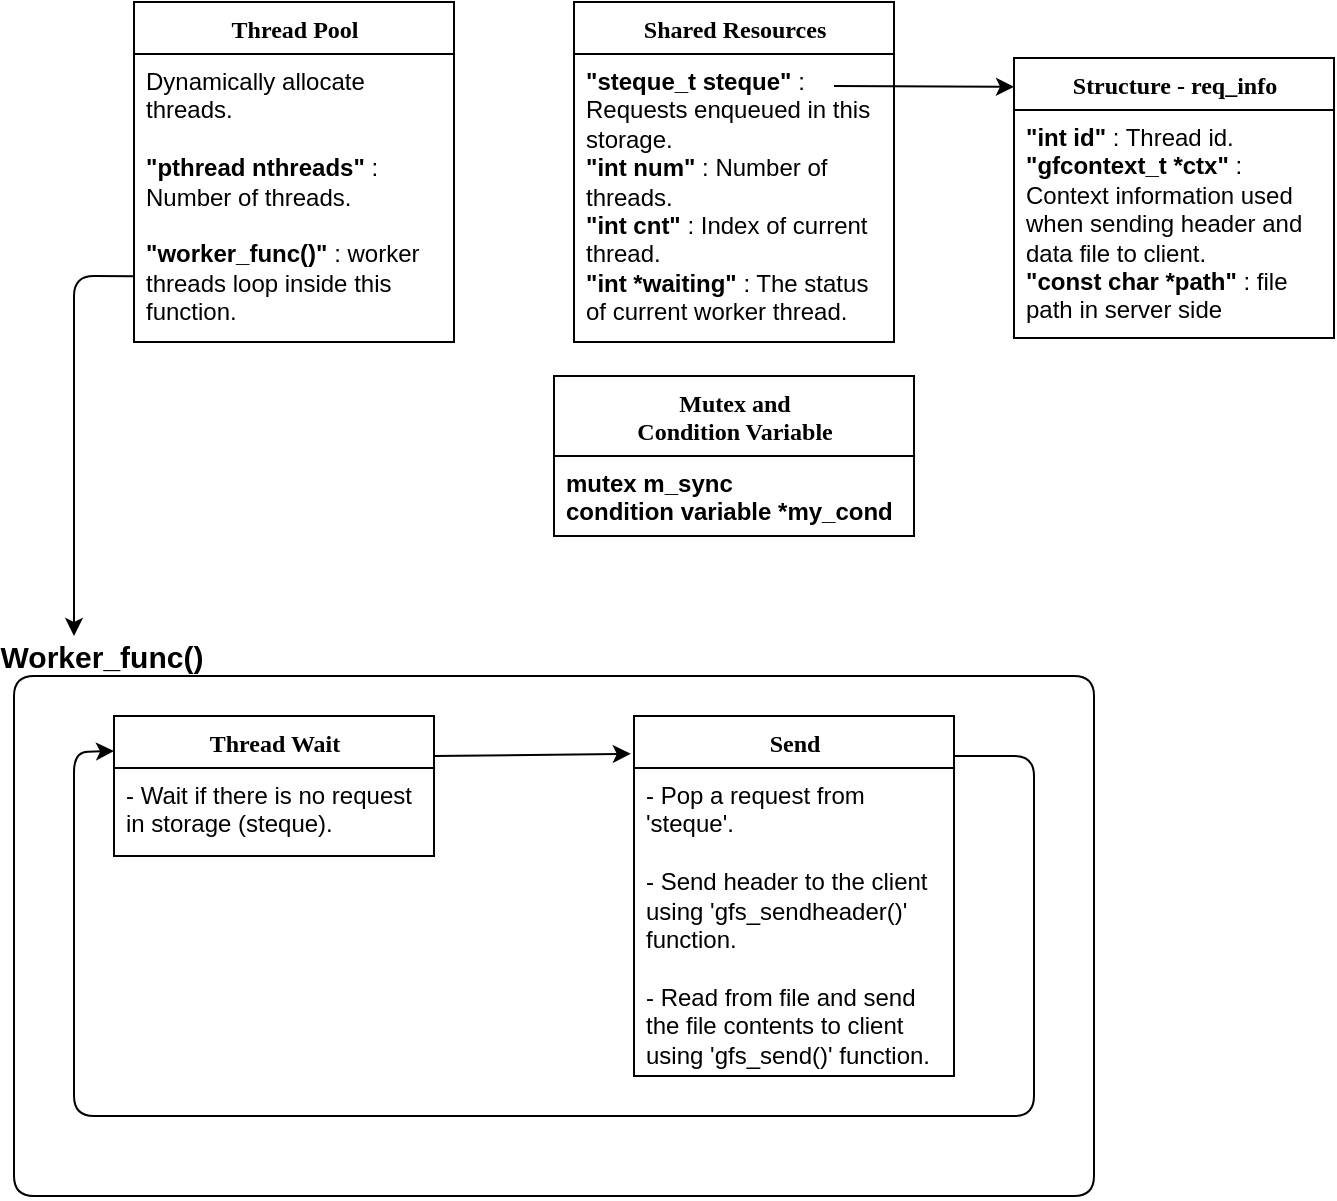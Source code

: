 <mxfile version="14.3.2" type="github">
  <diagram name="Page-1" id="9f46799a-70d6-7492-0946-bef42562c5a5">
    <mxGraphModel dx="705" dy="425" grid="1" gridSize="10" guides="1" tooltips="1" connect="1" arrows="1" fold="1" page="1" pageScale="1" pageWidth="1100" pageHeight="850" background="#ffffff" math="0" shadow="0">
      <root>
        <mxCell id="0" />
        <mxCell id="1" parent="0" />
        <mxCell id="78961159f06e98e8-17" value="Thread Pool" style="swimlane;html=1;fontStyle=1;align=center;verticalAlign=top;childLayout=stackLayout;horizontal=1;startSize=26;horizontalStack=0;resizeParent=1;resizeLast=0;collapsible=1;marginBottom=0;swimlaneFillColor=#ffffff;rounded=0;shadow=0;comic=0;labelBackgroundColor=none;strokeWidth=1;fillColor=none;fontFamily=Verdana;fontSize=12" parent="1" vertex="1">
          <mxGeometry x="90" y="83" width="160" height="170" as="geometry" />
        </mxCell>
        <mxCell id="78961159f06e98e8-21" value="Dynamically allocate threads.&lt;br&gt;&lt;br&gt;&lt;b&gt;&quot;pthread nthreads&quot;&lt;/b&gt; : Number of threads.&lt;br&gt;&lt;br&gt;&lt;b&gt;&quot;worker_func()&quot;&lt;/b&gt; : worker threads loop inside this function." style="text;html=1;strokeColor=none;fillColor=none;align=left;verticalAlign=top;spacingLeft=4;spacingRight=4;whiteSpace=wrap;overflow=hidden;rotatable=0;points=[[0,0.5],[1,0.5]];portConstraint=eastwest;" parent="78961159f06e98e8-17" vertex="1">
          <mxGeometry y="26" width="160" height="144" as="geometry" />
        </mxCell>
        <mxCell id="bvrEzh-9IHcxVxrKS4RD-1" value="Shared Resources" style="swimlane;html=1;fontStyle=1;align=center;verticalAlign=top;childLayout=stackLayout;horizontal=1;startSize=26;horizontalStack=0;resizeParent=1;resizeLast=0;collapsible=1;marginBottom=0;swimlaneFillColor=#ffffff;rounded=0;shadow=0;comic=0;labelBackgroundColor=none;strokeWidth=1;fillColor=none;fontFamily=Verdana;fontSize=12" vertex="1" parent="1">
          <mxGeometry x="310" y="83" width="160" height="170" as="geometry" />
        </mxCell>
        <mxCell id="bvrEzh-9IHcxVxrKS4RD-7" value="" style="endArrow=classic;html=1;entryX=0;entryY=0.103;entryDx=0;entryDy=0;entryPerimeter=0;" edge="1" parent="bvrEzh-9IHcxVxrKS4RD-1" target="bvrEzh-9IHcxVxrKS4RD-5">
          <mxGeometry width="50" height="50" relative="1" as="geometry">
            <mxPoint x="130" y="42" as="sourcePoint" />
            <mxPoint x="180" y="-8" as="targetPoint" />
          </mxGeometry>
        </mxCell>
        <mxCell id="bvrEzh-9IHcxVxrKS4RD-2" value="&lt;b&gt;&quot;steque_t steque&quot; &lt;/b&gt;: Requests enqueued in this storage.&lt;br&gt;&lt;b&gt;&quot;int num&quot;&lt;/b&gt; : Number of threads.&lt;br&gt;&lt;b&gt;&quot;int cnt&quot;&lt;/b&gt; : Index of current thread.&lt;br&gt;&lt;b&gt;&quot;int *waiting&quot;&lt;/b&gt; : The status of current worker thread.&lt;br&gt;" style="text;html=1;strokeColor=none;fillColor=none;align=left;verticalAlign=top;spacingLeft=4;spacingRight=4;whiteSpace=wrap;overflow=hidden;rotatable=0;points=[[0,0.5],[1,0.5]];portConstraint=eastwest;" vertex="1" parent="bvrEzh-9IHcxVxrKS4RD-1">
          <mxGeometry y="26" width="160" height="144" as="geometry" />
        </mxCell>
        <mxCell id="bvrEzh-9IHcxVxrKS4RD-3" value="Mutex and &lt;br&gt;Condition Variable" style="swimlane;html=1;fontStyle=1;align=center;verticalAlign=top;childLayout=stackLayout;horizontal=1;startSize=40;horizontalStack=0;resizeParent=1;resizeLast=0;collapsible=1;marginBottom=0;swimlaneFillColor=#ffffff;rounded=0;shadow=0;comic=0;labelBackgroundColor=none;strokeWidth=1;fillColor=none;fontFamily=Verdana;fontSize=12" vertex="1" parent="1">
          <mxGeometry x="300" y="270" width="180" height="80" as="geometry" />
        </mxCell>
        <mxCell id="bvrEzh-9IHcxVxrKS4RD-4" value="&lt;b&gt;mutex m_sync&lt;br&gt;condition variable *my_cond&lt;br&gt;&lt;/b&gt;" style="text;html=1;strokeColor=none;fillColor=none;align=left;verticalAlign=top;spacingLeft=4;spacingRight=4;whiteSpace=wrap;overflow=hidden;rotatable=0;points=[[0,0.5],[1,0.5]];portConstraint=eastwest;" vertex="1" parent="bvrEzh-9IHcxVxrKS4RD-3">
          <mxGeometry y="40" width="180" height="40" as="geometry" />
        </mxCell>
        <mxCell id="bvrEzh-9IHcxVxrKS4RD-5" value="Structure - req_info" style="swimlane;html=1;fontStyle=1;align=center;verticalAlign=top;childLayout=stackLayout;horizontal=1;startSize=26;horizontalStack=0;resizeParent=1;resizeLast=0;collapsible=1;marginBottom=0;swimlaneFillColor=#ffffff;rounded=0;shadow=0;comic=0;labelBackgroundColor=none;strokeWidth=1;fillColor=none;fontFamily=Verdana;fontSize=12" vertex="1" parent="1">
          <mxGeometry x="530" y="111" width="160" height="140" as="geometry" />
        </mxCell>
        <mxCell id="bvrEzh-9IHcxVxrKS4RD-6" value="&lt;b&gt;&quot;int id&quot;&lt;/b&gt; : Thread id.&lt;br&gt;&lt;b&gt;&quot;gfcontext_t *ctx&quot;&lt;/b&gt;&amp;nbsp;: Context information used when sending header and data file to client.&lt;br&gt;&lt;b&gt;&quot;const char *path&quot;&lt;/b&gt; : file path in server side" style="text;html=1;strokeColor=none;fillColor=none;align=left;verticalAlign=top;spacingLeft=4;spacingRight=4;whiteSpace=wrap;overflow=hidden;rotatable=0;points=[[0,0.5],[1,0.5]];portConstraint=eastwest;" vertex="1" parent="bvrEzh-9IHcxVxrKS4RD-5">
          <mxGeometry y="26" width="160" height="114" as="geometry" />
        </mxCell>
        <mxCell id="bvrEzh-9IHcxVxrKS4RD-8" value="" style="endArrow=classic;html=1;exitX=0.002;exitY=0.772;exitDx=0;exitDy=0;exitPerimeter=0;" edge="1" parent="1" source="78961159f06e98e8-21">
          <mxGeometry width="50" height="50" relative="1" as="geometry">
            <mxPoint x="50" y="345" as="sourcePoint" />
            <mxPoint x="60" y="400" as="targetPoint" />
            <Array as="points">
              <mxPoint x="60" y="220" />
            </Array>
          </mxGeometry>
        </mxCell>
        <mxCell id="bvrEzh-9IHcxVxrKS4RD-9" value="Thread Wait" style="swimlane;html=1;fontStyle=1;align=center;verticalAlign=top;childLayout=stackLayout;horizontal=1;startSize=26;horizontalStack=0;resizeParent=1;resizeLast=0;collapsible=1;marginBottom=0;swimlaneFillColor=#ffffff;rounded=0;shadow=0;comic=0;labelBackgroundColor=none;strokeWidth=1;fillColor=none;fontFamily=Verdana;fontSize=12" vertex="1" parent="1">
          <mxGeometry x="80" y="440" width="160" height="70" as="geometry" />
        </mxCell>
        <mxCell id="bvrEzh-9IHcxVxrKS4RD-10" value="- Wait if there is no request in storage (steque)." style="text;html=1;strokeColor=none;fillColor=none;align=left;verticalAlign=top;spacingLeft=4;spacingRight=4;whiteSpace=wrap;overflow=hidden;rotatable=0;points=[[0,0.5],[1,0.5]];portConstraint=eastwest;" vertex="1" parent="bvrEzh-9IHcxVxrKS4RD-9">
          <mxGeometry y="26" width="160" height="44" as="geometry" />
        </mxCell>
        <mxCell id="bvrEzh-9IHcxVxrKS4RD-11" value="Send" style="swimlane;html=1;fontStyle=1;align=center;verticalAlign=top;childLayout=stackLayout;horizontal=1;startSize=26;horizontalStack=0;resizeParent=1;resizeLast=0;collapsible=1;marginBottom=0;swimlaneFillColor=#ffffff;rounded=0;shadow=0;comic=0;labelBackgroundColor=none;strokeWidth=1;fillColor=none;fontFamily=Verdana;fontSize=12" vertex="1" parent="1">
          <mxGeometry x="340" y="440" width="160" height="180" as="geometry" />
        </mxCell>
        <mxCell id="bvrEzh-9IHcxVxrKS4RD-12" value="- Pop a request from &#39;steque&#39;.&lt;br&gt;&lt;br&gt;- Send header to the client using &#39;gfs_sendheader()&#39; function.&lt;br&gt;&lt;br&gt;- Read from file and send the file contents to client using &#39;gfs_send()&#39; function.&lt;br&gt;&lt;br&gt;&amp;nbsp;" style="text;html=1;strokeColor=none;fillColor=none;align=left;verticalAlign=top;spacingLeft=4;spacingRight=4;whiteSpace=wrap;overflow=hidden;rotatable=0;points=[[0,0.5],[1,0.5]];portConstraint=eastwest;" vertex="1" parent="bvrEzh-9IHcxVxrKS4RD-11">
          <mxGeometry y="26" width="160" height="154" as="geometry" />
        </mxCell>
        <mxCell id="bvrEzh-9IHcxVxrKS4RD-13" value="" style="endArrow=classic;html=1;entryX=-0.01;entryY=0.105;entryDx=0;entryDy=0;entryPerimeter=0;" edge="1" parent="1" target="bvrEzh-9IHcxVxrKS4RD-11">
          <mxGeometry width="50" height="50" relative="1" as="geometry">
            <mxPoint x="240" y="460" as="sourcePoint" />
            <mxPoint x="290" y="410" as="targetPoint" />
          </mxGeometry>
        </mxCell>
        <mxCell id="bvrEzh-9IHcxVxrKS4RD-14" value="" style="endArrow=classic;html=1;entryX=0;entryY=0.25;entryDx=0;entryDy=0;" edge="1" parent="1" target="bvrEzh-9IHcxVxrKS4RD-9">
          <mxGeometry width="50" height="50" relative="1" as="geometry">
            <mxPoint x="500" y="460" as="sourcePoint" />
            <mxPoint x="70" y="480" as="targetPoint" />
            <Array as="points">
              <mxPoint x="540" y="460" />
              <mxPoint x="540" y="640" />
              <mxPoint x="60" y="640" />
              <mxPoint x="60" y="458" />
            </Array>
          </mxGeometry>
        </mxCell>
        <mxCell id="bvrEzh-9IHcxVxrKS4RD-15" value="Worker_func()" style="text;html=1;strokeColor=none;fillColor=none;align=center;verticalAlign=middle;whiteSpace=wrap;rounded=0;fontSize=15;fontStyle=1" vertex="1" parent="1">
          <mxGeometry x="54" y="400" width="40" height="20" as="geometry" />
        </mxCell>
        <mxCell id="bvrEzh-9IHcxVxrKS4RD-17" value="" style="endArrow=none;html=1;fontSize=15;" edge="1" parent="1">
          <mxGeometry width="50" height="50" relative="1" as="geometry">
            <mxPoint x="190" y="420" as="sourcePoint" />
            <mxPoint x="190" y="420" as="targetPoint" />
            <Array as="points">
              <mxPoint x="570" y="420" />
              <mxPoint x="570" y="680" />
              <mxPoint x="30" y="680" />
              <mxPoint x="30" y="420" />
            </Array>
          </mxGeometry>
        </mxCell>
      </root>
    </mxGraphModel>
  </diagram>
</mxfile>
